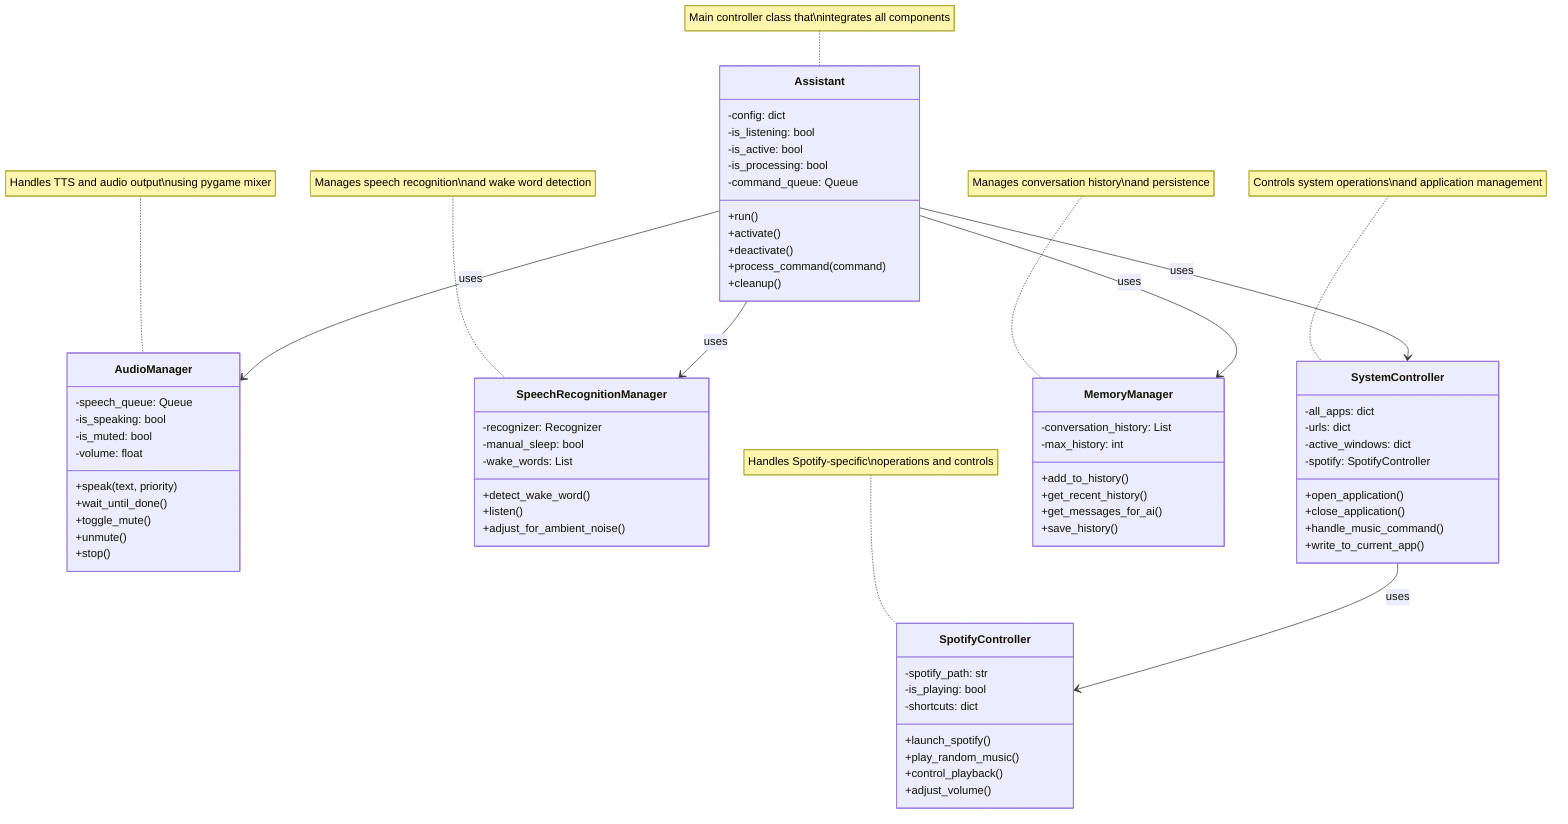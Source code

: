 classDiagram
    class Assistant {
        -config: dict
        -is_listening: bool
        -is_active: bool
        -is_processing: bool
        -command_queue: Queue
        +run()
        +activate()
        +deactivate()
        +process_command(command)
        +cleanup()
    }

    class AudioManager {
        -speech_queue: Queue
        -is_speaking: bool
        -is_muted: bool
        -volume: float
        +speak(text, priority)
        +wait_until_done()
        +toggle_mute()
        +unmute()
        +stop()
    }

    class SpeechRecognitionManager {
        -recognizer: Recognizer
        -manual_sleep: bool
        -wake_words: List
        +detect_wake_word()
        +listen()
        +adjust_for_ambient_noise()
    }

    class SystemController {
        -all_apps: dict
        -urls: dict
        -active_windows: dict
        -spotify: SpotifyController
        +open_application()
        +close_application()
        +handle_music_command()
        +write_to_current_app()
    }

    class MemoryManager {
        -conversation_history: List
        -max_history: int
        +add_to_history()
        +get_recent_history()
        +get_messages_for_ai()
        +save_history()
    }

    class SpotifyController {
        -spotify_path: str
        -is_playing: bool
        -shortcuts: dict
        +launch_spotify()
        +play_random_music()
        +control_playback()
        +adjust_volume()
    }

    Assistant --> AudioManager : uses
    Assistant --> SpeechRecognitionManager : uses
    Assistant --> SystemController : uses
    Assistant --> MemoryManager : uses
    SystemController --> SpotifyController : uses

    note for Assistant "Main controller class that\nintegrates all components"
    note for AudioManager "Handles TTS and audio output\nusing pygame mixer"
    note for SpeechRecognitionManager "Manages speech recognition\nand wake word detection"
    note for SystemController "Controls system operations\nand application management"
    note for MemoryManager "Manages conversation history\nand persistence"
    note for SpotifyController "Handles Spotify-specific\noperations and controls"